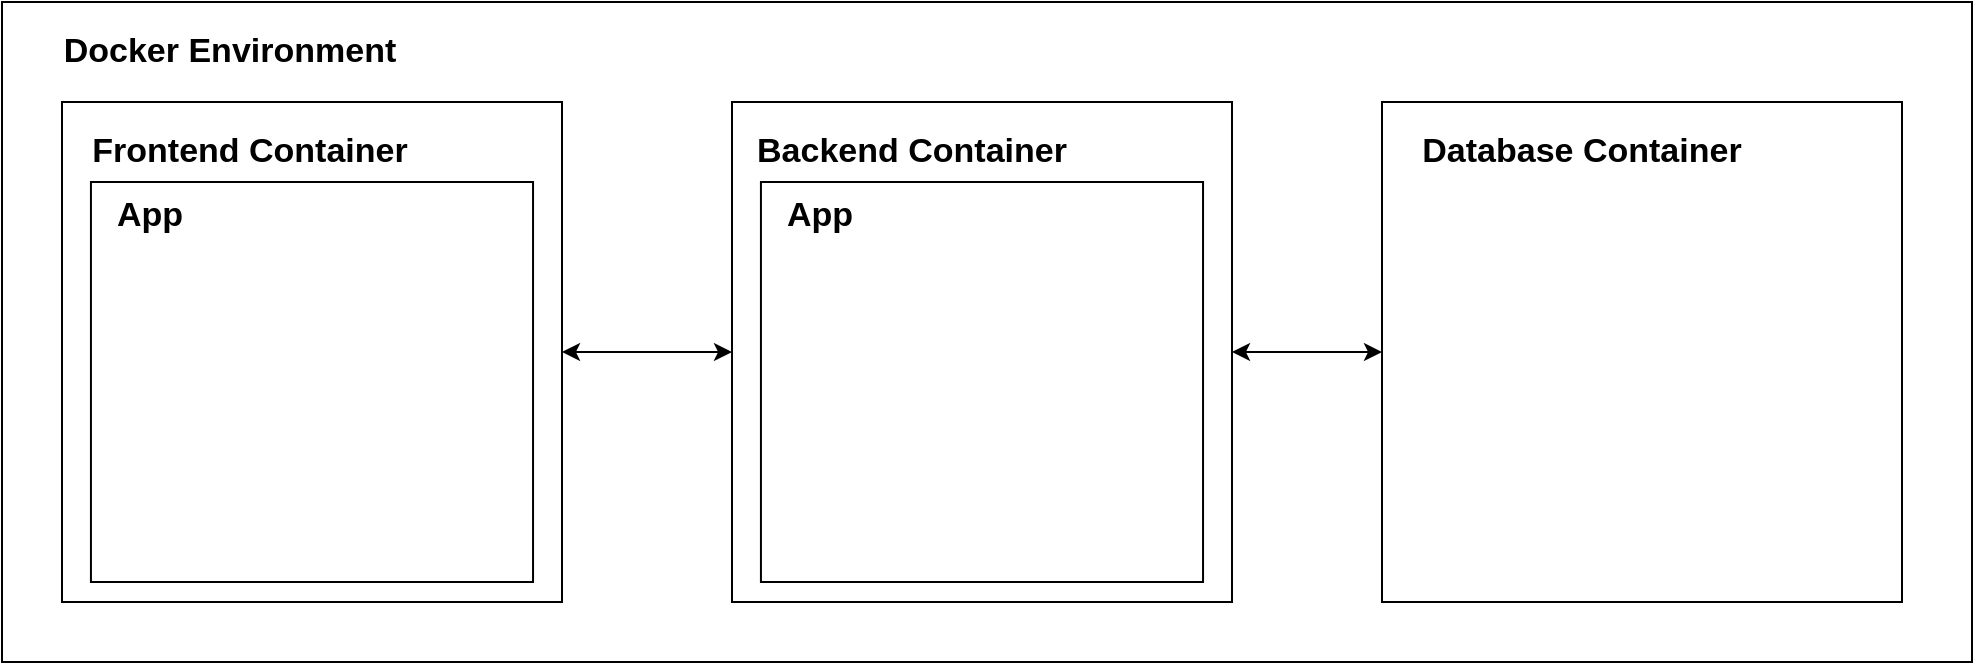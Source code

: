 <mxfile version="24.8.4">
  <diagram name="Page-1" id="1cbFnB-rBr0OyHsM7Gu3">
    <mxGraphModel dx="1226" dy="625" grid="1" gridSize="10" guides="1" tooltips="1" connect="1" arrows="1" fold="1" page="1" pageScale="1" pageWidth="850" pageHeight="1100" math="0" shadow="0">
      <root>
        <mxCell id="0" />
        <mxCell id="1" parent="0" />
        <mxCell id="JJhzOKi2Z4dJTIBI6f0a-23" value="" style="rounded=0;whiteSpace=wrap;html=1;fillColor=none;" vertex="1" parent="1">
          <mxGeometry x="439.47" y="160" width="221.05" height="200" as="geometry" />
        </mxCell>
        <mxCell id="JJhzOKi2Z4dJTIBI6f0a-7" value="" style="rounded=0;whiteSpace=wrap;html=1;fillColor=none;" vertex="1" parent="1">
          <mxGeometry x="90" y="120" width="250" height="250" as="geometry" />
        </mxCell>
        <mxCell id="JJhzOKi2Z4dJTIBI6f0a-1" value="" style="rounded=0;whiteSpace=wrap;html=1;fillColor=none;" vertex="1" parent="1">
          <mxGeometry x="60" y="70" width="985" height="330" as="geometry" />
        </mxCell>
        <mxCell id="JJhzOKi2Z4dJTIBI6f0a-18" value="" style="rounded=0;whiteSpace=wrap;html=1;fillColor=none;" vertex="1" parent="1">
          <mxGeometry x="104.47" y="160" width="221.05" height="200" as="geometry" />
        </mxCell>
        <mxCell id="JJhzOKi2Z4dJTIBI6f0a-5" value="" style="rounded=0;whiteSpace=wrap;html=1;fillColor=none;" vertex="1" parent="1">
          <mxGeometry x="750" y="120" width="260" height="250" as="geometry" />
        </mxCell>
        <mxCell id="JJhzOKi2Z4dJTIBI6f0a-2" value="Docker Environment" style="text;html=1;align=center;verticalAlign=middle;whiteSpace=wrap;rounded=0;fontStyle=1;fontSize=17;" vertex="1" parent="1">
          <mxGeometry x="84.47" y="80" width="180" height="30" as="geometry" />
        </mxCell>
        <mxCell id="JJhzOKi2Z4dJTIBI6f0a-8" value="" style="rounded=0;whiteSpace=wrap;html=1;fillColor=none;" vertex="1" parent="1">
          <mxGeometry x="425" y="120" width="250" height="250" as="geometry" />
        </mxCell>
        <mxCell id="JJhzOKi2Z4dJTIBI6f0a-9" value="Frontend Container" style="text;html=1;align=center;verticalAlign=middle;whiteSpace=wrap;rounded=0;fontStyle=1;fontSize=17;" vertex="1" parent="1">
          <mxGeometry x="104.47" y="130" width="160" height="30" as="geometry" />
        </mxCell>
        <mxCell id="JJhzOKi2Z4dJTIBI6f0a-10" value="Backend Container" style="text;html=1;align=center;verticalAlign=middle;whiteSpace=wrap;rounded=0;fontStyle=1;fontSize=17;" vertex="1" parent="1">
          <mxGeometry x="435" y="130" width="160" height="30" as="geometry" />
        </mxCell>
        <mxCell id="JJhzOKi2Z4dJTIBI6f0a-11" value="Database Container" style="text;html=1;align=center;verticalAlign=middle;whiteSpace=wrap;rounded=0;fontStyle=1;fontSize=17;" vertex="1" parent="1">
          <mxGeometry x="765" y="130" width="170" height="30" as="geometry" />
        </mxCell>
        <mxCell id="JJhzOKi2Z4dJTIBI6f0a-12" value="" style="shape=image;verticalLabelPosition=bottom;labelBackgroundColor=default;verticalAlign=top;aspect=fixed;imageAspect=0;image=https://miro.medium.com/v2/resize:fit:512/1*doAg1_fMQKWFoub-6gwUiQ.png;" vertex="1" parent="1">
          <mxGeometry x="834" y="214" width="92" height="92" as="geometry" />
        </mxCell>
        <mxCell id="JJhzOKi2Z4dJTIBI6f0a-14" value="" style="shape=image;verticalLabelPosition=bottom;labelBackgroundColor=default;verticalAlign=top;aspect=fixed;imageAspect=0;image=https://www.svgrepo.com/show/353724/express.svg;" vertex="1" parent="1">
          <mxGeometry x="500" y="210" width="100" height="100" as="geometry" />
        </mxCell>
        <mxCell id="JJhzOKi2Z4dJTIBI6f0a-17" value="" style="shape=image;verticalLabelPosition=bottom;labelBackgroundColor=default;verticalAlign=top;aspect=fixed;imageAspect=0;image=https://upload.wikimedia.org/wikipedia/commons/thumb/3/30/React_Logo_SVG.svg/1200px-React_Logo_SVG.svg.png;" vertex="1" parent="1">
          <mxGeometry x="183.54" y="198.5" width="62.93" height="58" as="geometry" />
        </mxCell>
        <mxCell id="JJhzOKi2Z4dJTIBI6f0a-19" value="App" style="text;html=1;align=center;verticalAlign=middle;whiteSpace=wrap;rounded=0;fontStyle=1;fontSize=17;" vertex="1" parent="1">
          <mxGeometry x="104.47" y="162" width="60" height="30" as="geometry" />
        </mxCell>
        <mxCell id="JJhzOKi2Z4dJTIBI6f0a-21" value="" style="shape=image;verticalLabelPosition=bottom;labelBackgroundColor=default;verticalAlign=top;aspect=fixed;imageAspect=0;image=https://miro.medium.com/v2/resize:fit:512/1*JEHLmWo6_SrpHPiP4AimIw.png;" vertex="1" parent="1">
          <mxGeometry x="114" y="256.5" width="202" height="101" as="geometry" />
        </mxCell>
        <mxCell id="JJhzOKi2Z4dJTIBI6f0a-24" value="App" style="text;html=1;align=center;verticalAlign=middle;whiteSpace=wrap;rounded=0;fontStyle=1;fontSize=17;" vertex="1" parent="1">
          <mxGeometry x="439.47" y="162" width="60" height="30" as="geometry" />
        </mxCell>
        <mxCell id="JJhzOKi2Z4dJTIBI6f0a-28" value="" style="endArrow=classic;startArrow=classic;html=1;rounded=0;exitX=1;exitY=0.5;exitDx=0;exitDy=0;entryX=0;entryY=0.5;entryDx=0;entryDy=0;" edge="1" parent="1" source="JJhzOKi2Z4dJTIBI6f0a-7" target="JJhzOKi2Z4dJTIBI6f0a-8">
          <mxGeometry width="50" height="50" relative="1" as="geometry">
            <mxPoint x="380" y="290" as="sourcePoint" />
            <mxPoint x="430" y="240" as="targetPoint" />
          </mxGeometry>
        </mxCell>
        <mxCell id="JJhzOKi2Z4dJTIBI6f0a-29" value="" style="endArrow=classic;startArrow=classic;html=1;rounded=0;exitX=1;exitY=0.5;exitDx=0;exitDy=0;entryX=0;entryY=0.5;entryDx=0;entryDy=0;" edge="1" parent="1" source="JJhzOKi2Z4dJTIBI6f0a-8" target="JJhzOKi2Z4dJTIBI6f0a-5">
          <mxGeometry width="50" height="50" relative="1" as="geometry">
            <mxPoint x="680" y="250" as="sourcePoint" />
            <mxPoint x="765" y="250" as="targetPoint" />
          </mxGeometry>
        </mxCell>
      </root>
    </mxGraphModel>
  </diagram>
</mxfile>
